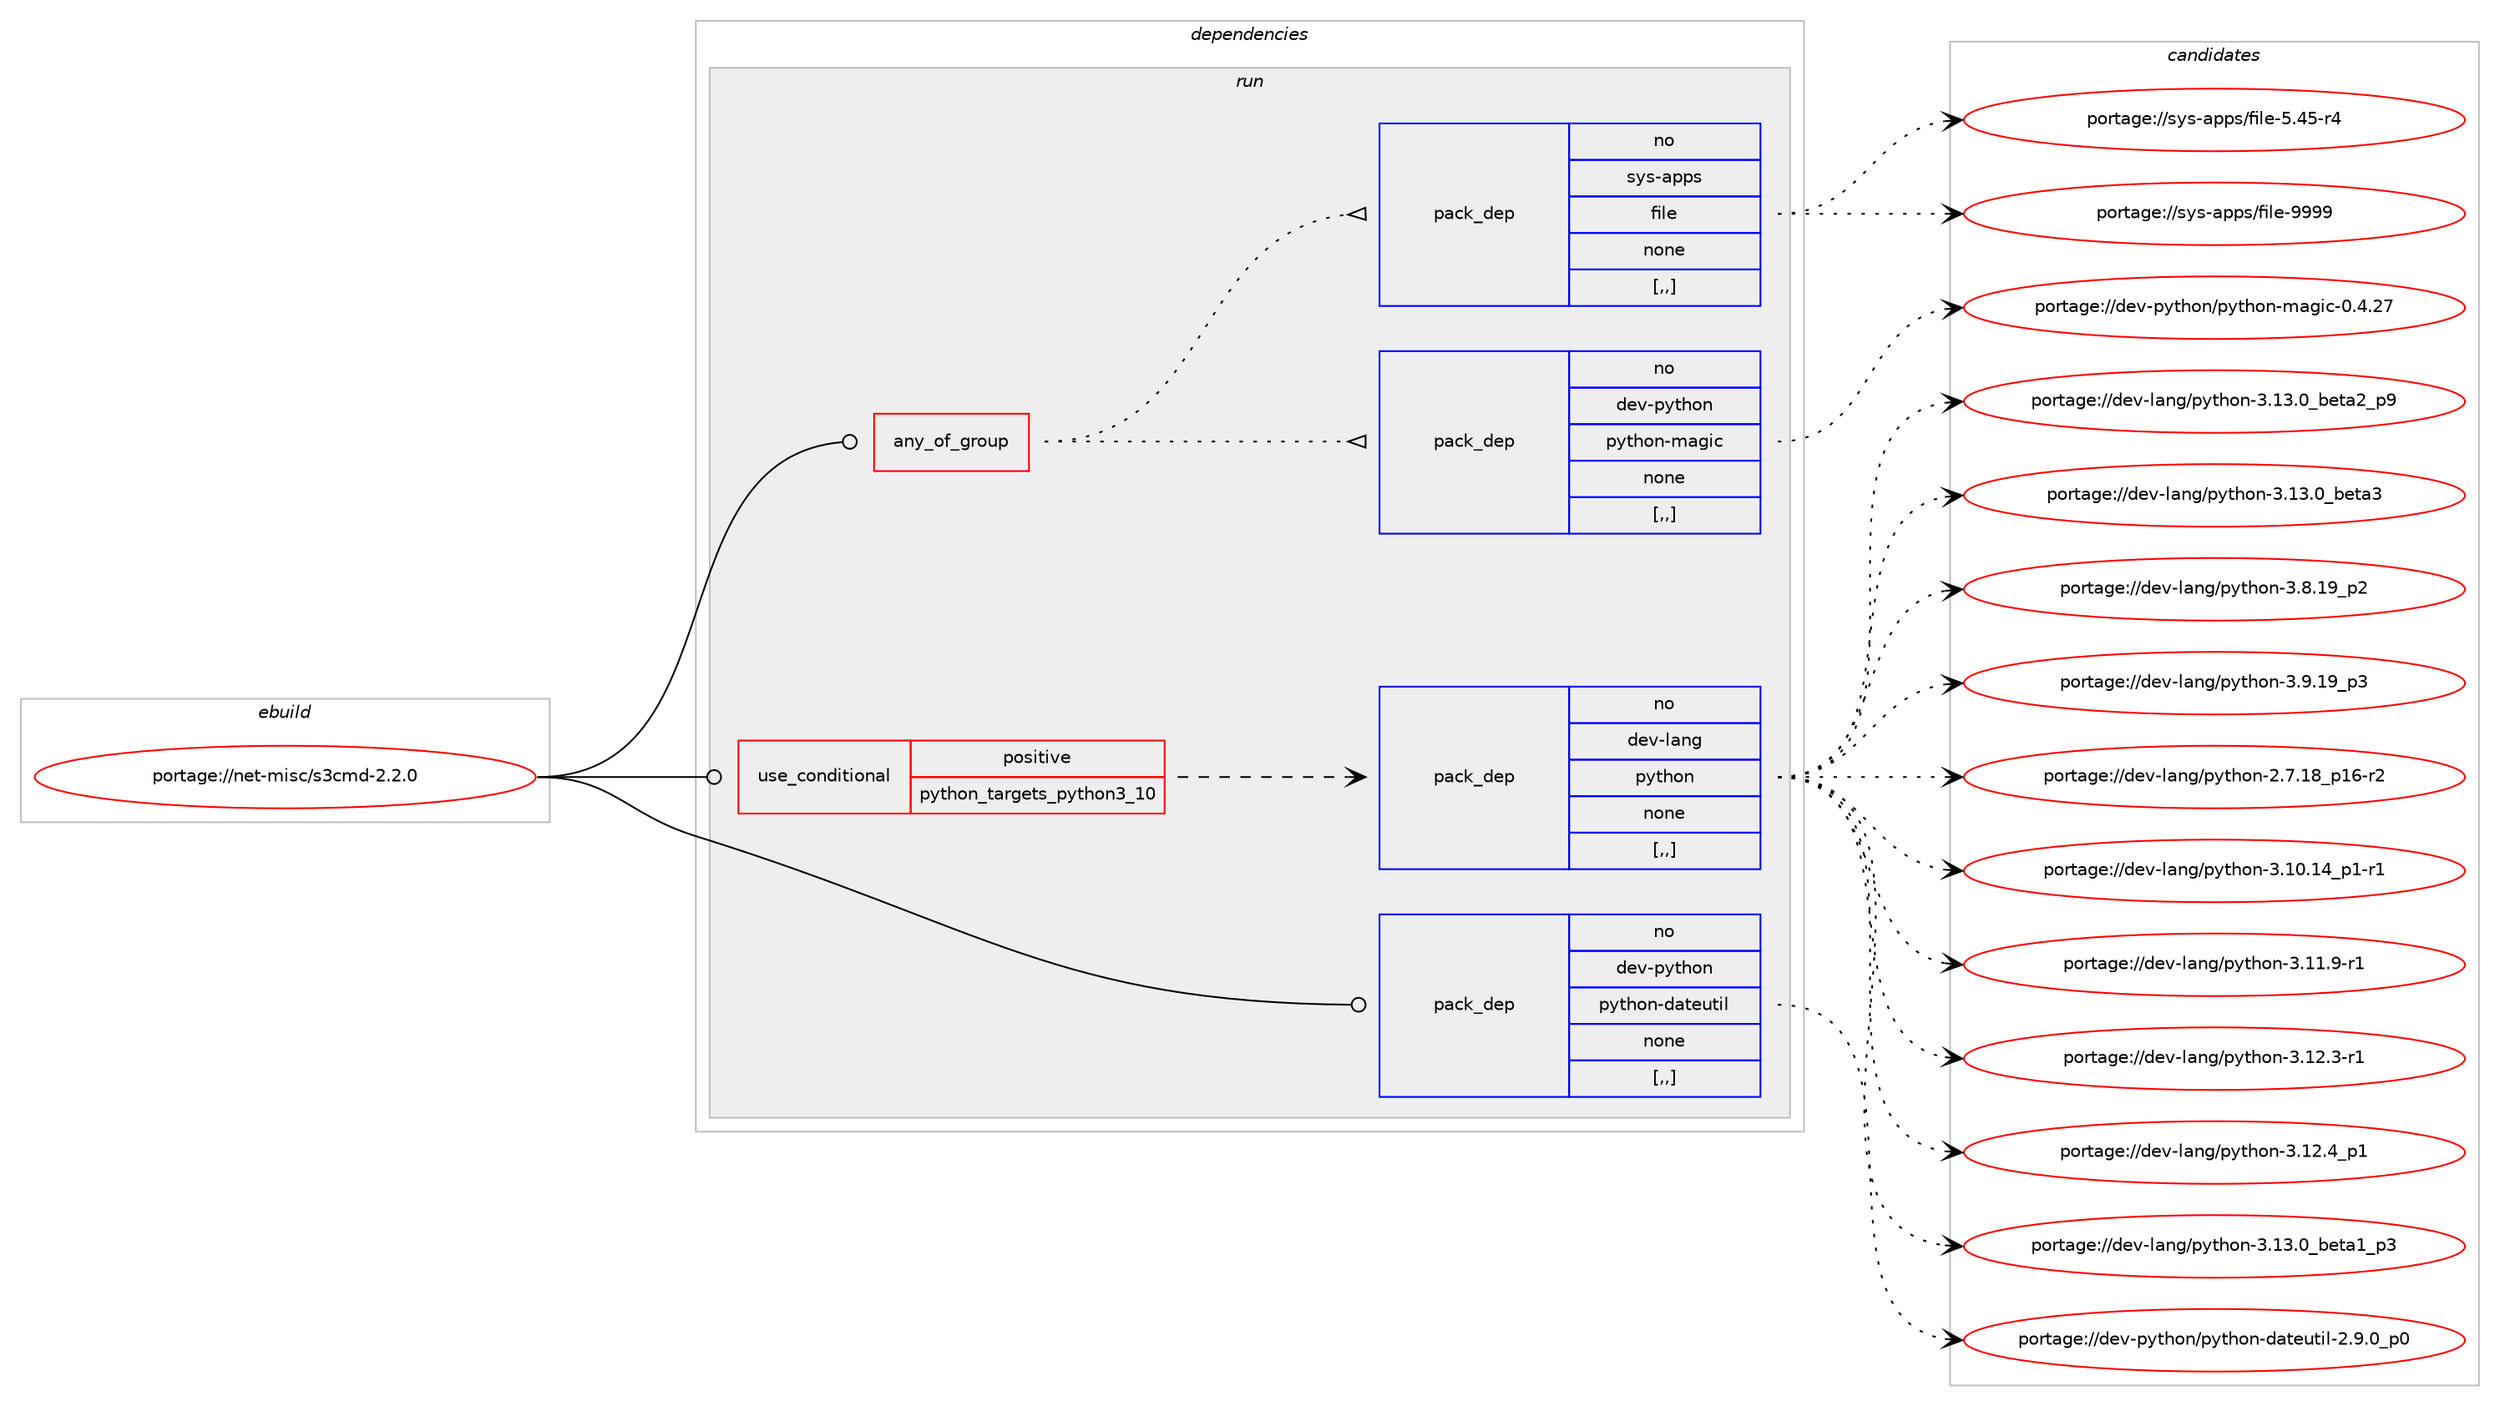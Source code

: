 digraph prolog {

# *************
# Graph options
# *************

newrank=true;
concentrate=true;
compound=true;
graph [rankdir=LR,fontname=Helvetica,fontsize=10,ranksep=1.5];#, ranksep=2.5, nodesep=0.2];
edge  [arrowhead=vee];
node  [fontname=Helvetica,fontsize=10];

# **********
# The ebuild
# **********

subgraph cluster_leftcol {
color=gray;
rank=same;
label=<<i>ebuild</i>>;
id [label="portage://net-misc/s3cmd-2.2.0", color=red, width=4, href="../net-misc/s3cmd-2.2.0.svg"];
}

# ****************
# The dependencies
# ****************

subgraph cluster_midcol {
color=gray;
label=<<i>dependencies</i>>;
subgraph cluster_compile {
fillcolor="#eeeeee";
style=filled;
label=<<i>compile</i>>;
}
subgraph cluster_compileandrun {
fillcolor="#eeeeee";
style=filled;
label=<<i>compile and run</i>>;
}
subgraph cluster_run {
fillcolor="#eeeeee";
style=filled;
label=<<i>run</i>>;
subgraph any2461 {
dependency366340 [label=<<TABLE BORDER="0" CELLBORDER="1" CELLSPACING="0" CELLPADDING="4"><TR><TD CELLPADDING="10">any_of_group</TD></TR></TABLE>>, shape=none, color=red];subgraph pack267224 {
dependency366341 [label=<<TABLE BORDER="0" CELLBORDER="1" CELLSPACING="0" CELLPADDING="4" WIDTH="220"><TR><TD ROWSPAN="6" CELLPADDING="30">pack_dep</TD></TR><TR><TD WIDTH="110">no</TD></TR><TR><TD>dev-python</TD></TR><TR><TD>python-magic</TD></TR><TR><TD>none</TD></TR><TR><TD>[,,]</TD></TR></TABLE>>, shape=none, color=blue];
}
dependency366340:e -> dependency366341:w [weight=20,style="dotted",arrowhead="oinv"];
subgraph pack267225 {
dependency366342 [label=<<TABLE BORDER="0" CELLBORDER="1" CELLSPACING="0" CELLPADDING="4" WIDTH="220"><TR><TD ROWSPAN="6" CELLPADDING="30">pack_dep</TD></TR><TR><TD WIDTH="110">no</TD></TR><TR><TD>sys-apps</TD></TR><TR><TD>file</TD></TR><TR><TD>none</TD></TR><TR><TD>[,,]</TD></TR></TABLE>>, shape=none, color=blue];
}
dependency366340:e -> dependency366342:w [weight=20,style="dotted",arrowhead="oinv"];
}
id:e -> dependency366340:w [weight=20,style="solid",arrowhead="odot"];
subgraph cond96474 {
dependency366343 [label=<<TABLE BORDER="0" CELLBORDER="1" CELLSPACING="0" CELLPADDING="4"><TR><TD ROWSPAN="3" CELLPADDING="10">use_conditional</TD></TR><TR><TD>positive</TD></TR><TR><TD>python_targets_python3_10</TD></TR></TABLE>>, shape=none, color=red];
subgraph pack267226 {
dependency366344 [label=<<TABLE BORDER="0" CELLBORDER="1" CELLSPACING="0" CELLPADDING="4" WIDTH="220"><TR><TD ROWSPAN="6" CELLPADDING="30">pack_dep</TD></TR><TR><TD WIDTH="110">no</TD></TR><TR><TD>dev-lang</TD></TR><TR><TD>python</TD></TR><TR><TD>none</TD></TR><TR><TD>[,,]</TD></TR></TABLE>>, shape=none, color=blue];
}
dependency366343:e -> dependency366344:w [weight=20,style="dashed",arrowhead="vee"];
}
id:e -> dependency366343:w [weight=20,style="solid",arrowhead="odot"];
subgraph pack267227 {
dependency366345 [label=<<TABLE BORDER="0" CELLBORDER="1" CELLSPACING="0" CELLPADDING="4" WIDTH="220"><TR><TD ROWSPAN="6" CELLPADDING="30">pack_dep</TD></TR><TR><TD WIDTH="110">no</TD></TR><TR><TD>dev-python</TD></TR><TR><TD>python-dateutil</TD></TR><TR><TD>none</TD></TR><TR><TD>[,,]</TD></TR></TABLE>>, shape=none, color=blue];
}
id:e -> dependency366345:w [weight=20,style="solid",arrowhead="odot"];
}
}

# **************
# The candidates
# **************

subgraph cluster_choices {
rank=same;
color=gray;
label=<<i>candidates</i>>;

subgraph choice267224 {
color=black;
nodesep=1;
choice100101118451121211161041111104711212111610411111045109971031059945484652465055 [label="portage://dev-python/python-magic-0.4.27", color=red, width=4,href="../dev-python/python-magic-0.4.27.svg"];
dependency366341:e -> choice100101118451121211161041111104711212111610411111045109971031059945484652465055:w [style=dotted,weight="100"];
}
subgraph choice267225 {
color=black;
nodesep=1;
choice11512111545971121121154710210510810145534652534511452 [label="portage://sys-apps/file-5.45-r4", color=red, width=4,href="../sys-apps/file-5.45-r4.svg"];
choice1151211154597112112115471021051081014557575757 [label="portage://sys-apps/file-9999", color=red, width=4,href="../sys-apps/file-9999.svg"];
dependency366342:e -> choice11512111545971121121154710210510810145534652534511452:w [style=dotted,weight="100"];
dependency366342:e -> choice1151211154597112112115471021051081014557575757:w [style=dotted,weight="100"];
}
subgraph choice267226 {
color=black;
nodesep=1;
choice100101118451089711010347112121116104111110455046554649569511249544511450 [label="portage://dev-lang/python-2.7.18_p16-r2", color=red, width=4,href="../dev-lang/python-2.7.18_p16-r2.svg"];
choice100101118451089711010347112121116104111110455146494846495295112494511449 [label="portage://dev-lang/python-3.10.14_p1-r1", color=red, width=4,href="../dev-lang/python-3.10.14_p1-r1.svg"];
choice100101118451089711010347112121116104111110455146494946574511449 [label="portage://dev-lang/python-3.11.9-r1", color=red, width=4,href="../dev-lang/python-3.11.9-r1.svg"];
choice100101118451089711010347112121116104111110455146495046514511449 [label="portage://dev-lang/python-3.12.3-r1", color=red, width=4,href="../dev-lang/python-3.12.3-r1.svg"];
choice100101118451089711010347112121116104111110455146495046529511249 [label="portage://dev-lang/python-3.12.4_p1", color=red, width=4,href="../dev-lang/python-3.12.4_p1.svg"];
choice10010111845108971101034711212111610411111045514649514648959810111697499511251 [label="portage://dev-lang/python-3.13.0_beta1_p3", color=red, width=4,href="../dev-lang/python-3.13.0_beta1_p3.svg"];
choice10010111845108971101034711212111610411111045514649514648959810111697509511257 [label="portage://dev-lang/python-3.13.0_beta2_p9", color=red, width=4,href="../dev-lang/python-3.13.0_beta2_p9.svg"];
choice1001011184510897110103471121211161041111104551464951464895981011169751 [label="portage://dev-lang/python-3.13.0_beta3", color=red, width=4,href="../dev-lang/python-3.13.0_beta3.svg"];
choice100101118451089711010347112121116104111110455146564649579511250 [label="portage://dev-lang/python-3.8.19_p2", color=red, width=4,href="../dev-lang/python-3.8.19_p2.svg"];
choice100101118451089711010347112121116104111110455146574649579511251 [label="portage://dev-lang/python-3.9.19_p3", color=red, width=4,href="../dev-lang/python-3.9.19_p3.svg"];
dependency366344:e -> choice100101118451089711010347112121116104111110455046554649569511249544511450:w [style=dotted,weight="100"];
dependency366344:e -> choice100101118451089711010347112121116104111110455146494846495295112494511449:w [style=dotted,weight="100"];
dependency366344:e -> choice100101118451089711010347112121116104111110455146494946574511449:w [style=dotted,weight="100"];
dependency366344:e -> choice100101118451089711010347112121116104111110455146495046514511449:w [style=dotted,weight="100"];
dependency366344:e -> choice100101118451089711010347112121116104111110455146495046529511249:w [style=dotted,weight="100"];
dependency366344:e -> choice10010111845108971101034711212111610411111045514649514648959810111697499511251:w [style=dotted,weight="100"];
dependency366344:e -> choice10010111845108971101034711212111610411111045514649514648959810111697509511257:w [style=dotted,weight="100"];
dependency366344:e -> choice1001011184510897110103471121211161041111104551464951464895981011169751:w [style=dotted,weight="100"];
dependency366344:e -> choice100101118451089711010347112121116104111110455146564649579511250:w [style=dotted,weight="100"];
dependency366344:e -> choice100101118451089711010347112121116104111110455146574649579511251:w [style=dotted,weight="100"];
}
subgraph choice267227 {
color=black;
nodesep=1;
choice100101118451121211161041111104711212111610411111045100971161011171161051084550465746489511248 [label="portage://dev-python/python-dateutil-2.9.0_p0", color=red, width=4,href="../dev-python/python-dateutil-2.9.0_p0.svg"];
dependency366345:e -> choice100101118451121211161041111104711212111610411111045100971161011171161051084550465746489511248:w [style=dotted,weight="100"];
}
}

}
